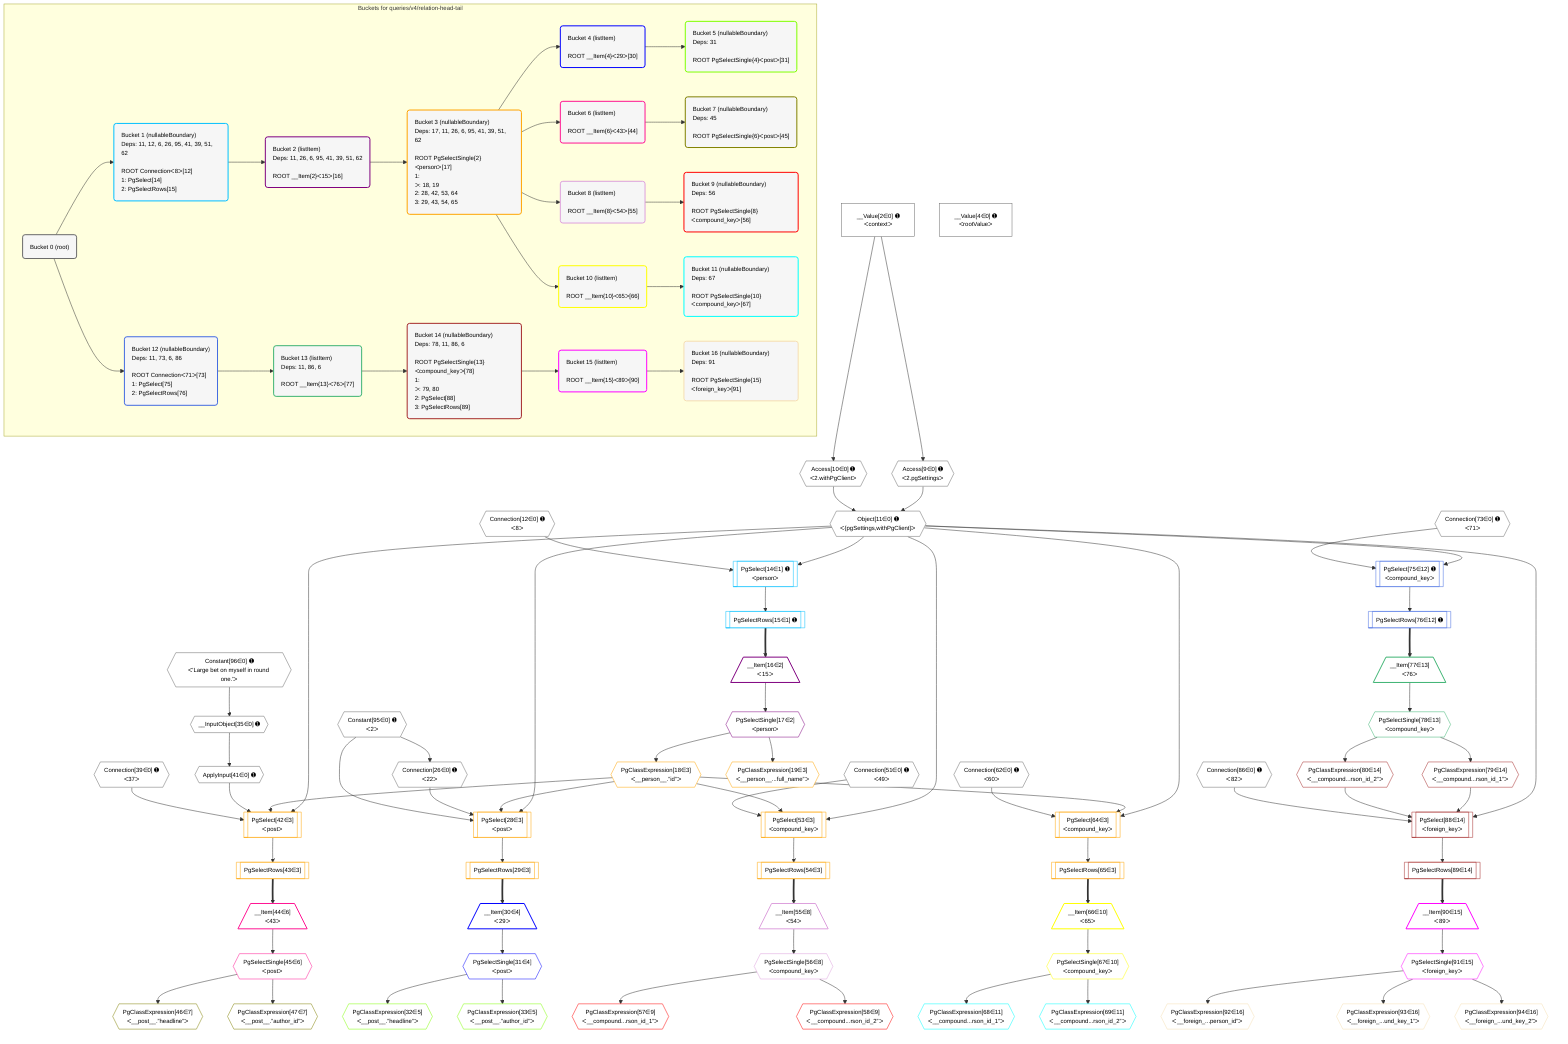 %%{init: {'themeVariables': { 'fontSize': '12px'}}}%%
graph TD
    classDef path fill:#eee,stroke:#000,color:#000
    classDef plan fill:#fff,stroke-width:1px,color:#000
    classDef itemplan fill:#fff,stroke-width:2px,color:#000
    classDef unbatchedplan fill:#dff,stroke-width:1px,color:#000
    classDef sideeffectplan fill:#fcc,stroke-width:2px,color:#000
    classDef bucket fill:#f6f6f6,color:#000,stroke-width:2px,text-align:left


    %% plan dependencies
    Connection12{{"Connection[12∈0] ➊<br />ᐸ8ᐳ"}}:::plan
    Connection26{{"Connection[26∈0] ➊<br />ᐸ22ᐳ"}}:::plan
    Constant95{{"Constant[95∈0] ➊<br />ᐸ2ᐳ"}}:::plan
    Constant95 --> Connection26
    Connection39{{"Connection[39∈0] ➊<br />ᐸ37ᐳ"}}:::plan
    Connection51{{"Connection[51∈0] ➊<br />ᐸ49ᐳ"}}:::plan
    Connection62{{"Connection[62∈0] ➊<br />ᐸ60ᐳ"}}:::plan
    Connection73{{"Connection[73∈0] ➊<br />ᐸ71ᐳ"}}:::plan
    Connection86{{"Connection[86∈0] ➊<br />ᐸ82ᐳ"}}:::plan
    Object11{{"Object[11∈0] ➊<br />ᐸ{pgSettings,withPgClient}ᐳ"}}:::plan
    Access9{{"Access[9∈0] ➊<br />ᐸ2.pgSettingsᐳ"}}:::plan
    Access10{{"Access[10∈0] ➊<br />ᐸ2.withPgClientᐳ"}}:::plan
    Access9 & Access10 --> Object11
    __InputObject35{{"__InputObject[35∈0] ➊"}}:::plan
    Constant96{{"Constant[96∈0] ➊<br />ᐸ'Large bet on myself in round one.'ᐳ"}}:::plan
    Constant96 --> __InputObject35
    __Value2["__Value[2∈0] ➊<br />ᐸcontextᐳ"]:::plan
    __Value2 --> Access9
    __Value2 --> Access10
    ApplyInput41{{"ApplyInput[41∈0] ➊"}}:::plan
    __InputObject35 --> ApplyInput41
    __Value4["__Value[4∈0] ➊<br />ᐸrootValueᐳ"]:::plan
    PgSelect14[["PgSelect[14∈1] ➊<br />ᐸpersonᐳ"]]:::plan
    Object11 & Connection12 --> PgSelect14
    PgSelectRows15[["PgSelectRows[15∈1] ➊"]]:::plan
    PgSelect14 --> PgSelectRows15
    __Item16[/"__Item[16∈2]<br />ᐸ15ᐳ"\]:::itemplan
    PgSelectRows15 ==> __Item16
    PgSelectSingle17{{"PgSelectSingle[17∈2]<br />ᐸpersonᐳ"}}:::plan
    __Item16 --> PgSelectSingle17
    PgSelect42[["PgSelect[42∈3]<br />ᐸpostᐳ"]]:::plan
    PgClassExpression18{{"PgClassExpression[18∈3]<br />ᐸ__person__.”id”ᐳ"}}:::plan
    Object11 & PgClassExpression18 & ApplyInput41 & Connection39 --> PgSelect42
    PgSelect28[["PgSelect[28∈3]<br />ᐸpostᐳ"]]:::plan
    Object11 & PgClassExpression18 & Connection26 & Constant95 --> PgSelect28
    PgSelect53[["PgSelect[53∈3]<br />ᐸcompound_keyᐳ"]]:::plan
    Object11 & PgClassExpression18 & Connection51 --> PgSelect53
    PgSelect64[["PgSelect[64∈3]<br />ᐸcompound_keyᐳ"]]:::plan
    Object11 & PgClassExpression18 & Connection62 --> PgSelect64
    PgSelectSingle17 --> PgClassExpression18
    PgClassExpression19{{"PgClassExpression[19∈3]<br />ᐸ__person__...full_name”ᐳ"}}:::plan
    PgSelectSingle17 --> PgClassExpression19
    PgSelectRows29[["PgSelectRows[29∈3]"]]:::plan
    PgSelect28 --> PgSelectRows29
    PgSelectRows43[["PgSelectRows[43∈3]"]]:::plan
    PgSelect42 --> PgSelectRows43
    PgSelectRows54[["PgSelectRows[54∈3]"]]:::plan
    PgSelect53 --> PgSelectRows54
    PgSelectRows65[["PgSelectRows[65∈3]"]]:::plan
    PgSelect64 --> PgSelectRows65
    __Item30[/"__Item[30∈4]<br />ᐸ29ᐳ"\]:::itemplan
    PgSelectRows29 ==> __Item30
    PgSelectSingle31{{"PgSelectSingle[31∈4]<br />ᐸpostᐳ"}}:::plan
    __Item30 --> PgSelectSingle31
    PgClassExpression32{{"PgClassExpression[32∈5]<br />ᐸ__post__.”headline”ᐳ"}}:::plan
    PgSelectSingle31 --> PgClassExpression32
    PgClassExpression33{{"PgClassExpression[33∈5]<br />ᐸ__post__.”author_id”ᐳ"}}:::plan
    PgSelectSingle31 --> PgClassExpression33
    __Item44[/"__Item[44∈6]<br />ᐸ43ᐳ"\]:::itemplan
    PgSelectRows43 ==> __Item44
    PgSelectSingle45{{"PgSelectSingle[45∈6]<br />ᐸpostᐳ"}}:::plan
    __Item44 --> PgSelectSingle45
    PgClassExpression46{{"PgClassExpression[46∈7]<br />ᐸ__post__.”headline”ᐳ"}}:::plan
    PgSelectSingle45 --> PgClassExpression46
    PgClassExpression47{{"PgClassExpression[47∈7]<br />ᐸ__post__.”author_id”ᐳ"}}:::plan
    PgSelectSingle45 --> PgClassExpression47
    __Item55[/"__Item[55∈8]<br />ᐸ54ᐳ"\]:::itemplan
    PgSelectRows54 ==> __Item55
    PgSelectSingle56{{"PgSelectSingle[56∈8]<br />ᐸcompound_keyᐳ"}}:::plan
    __Item55 --> PgSelectSingle56
    PgClassExpression57{{"PgClassExpression[57∈9]<br />ᐸ__compound...rson_id_1”ᐳ"}}:::plan
    PgSelectSingle56 --> PgClassExpression57
    PgClassExpression58{{"PgClassExpression[58∈9]<br />ᐸ__compound...rson_id_2”ᐳ"}}:::plan
    PgSelectSingle56 --> PgClassExpression58
    __Item66[/"__Item[66∈10]<br />ᐸ65ᐳ"\]:::itemplan
    PgSelectRows65 ==> __Item66
    PgSelectSingle67{{"PgSelectSingle[67∈10]<br />ᐸcompound_keyᐳ"}}:::plan
    __Item66 --> PgSelectSingle67
    PgClassExpression68{{"PgClassExpression[68∈11]<br />ᐸ__compound...rson_id_1”ᐳ"}}:::plan
    PgSelectSingle67 --> PgClassExpression68
    PgClassExpression69{{"PgClassExpression[69∈11]<br />ᐸ__compound...rson_id_2”ᐳ"}}:::plan
    PgSelectSingle67 --> PgClassExpression69
    PgSelect75[["PgSelect[75∈12] ➊<br />ᐸcompound_keyᐳ"]]:::plan
    Object11 & Connection73 --> PgSelect75
    PgSelectRows76[["PgSelectRows[76∈12] ➊"]]:::plan
    PgSelect75 --> PgSelectRows76
    __Item77[/"__Item[77∈13]<br />ᐸ76ᐳ"\]:::itemplan
    PgSelectRows76 ==> __Item77
    PgSelectSingle78{{"PgSelectSingle[78∈13]<br />ᐸcompound_keyᐳ"}}:::plan
    __Item77 --> PgSelectSingle78
    PgSelect88[["PgSelect[88∈14]<br />ᐸforeign_keyᐳ"]]:::plan
    PgClassExpression79{{"PgClassExpression[79∈14]<br />ᐸ__compound...rson_id_1”ᐳ"}}:::plan
    PgClassExpression80{{"PgClassExpression[80∈14]<br />ᐸ__compound...rson_id_2”ᐳ"}}:::plan
    Object11 & PgClassExpression79 & PgClassExpression80 & Connection86 --> PgSelect88
    PgSelectSingle78 --> PgClassExpression79
    PgSelectSingle78 --> PgClassExpression80
    PgSelectRows89[["PgSelectRows[89∈14]"]]:::plan
    PgSelect88 --> PgSelectRows89
    __Item90[/"__Item[90∈15]<br />ᐸ89ᐳ"\]:::itemplan
    PgSelectRows89 ==> __Item90
    PgSelectSingle91{{"PgSelectSingle[91∈15]<br />ᐸforeign_keyᐳ"}}:::plan
    __Item90 --> PgSelectSingle91
    PgClassExpression92{{"PgClassExpression[92∈16]<br />ᐸ__foreign_...person_id”ᐳ"}}:::plan
    PgSelectSingle91 --> PgClassExpression92
    PgClassExpression93{{"PgClassExpression[93∈16]<br />ᐸ__foreign_...und_key_1”ᐳ"}}:::plan
    PgSelectSingle91 --> PgClassExpression93
    PgClassExpression94{{"PgClassExpression[94∈16]<br />ᐸ__foreign_...und_key_2”ᐳ"}}:::plan
    PgSelectSingle91 --> PgClassExpression94

    %% define steps

    subgraph "Buckets for queries/v4/relation-head-tail"
    Bucket0("Bucket 0 (root)"):::bucket
    classDef bucket0 stroke:#696969
    class Bucket0,__Value2,__Value4,Access9,Access10,Object11,Connection12,Connection26,__InputObject35,Connection39,ApplyInput41,Connection51,Connection62,Connection73,Connection86,Constant95,Constant96 bucket0
    Bucket1("Bucket 1 (nullableBoundary)<br />Deps: 11, 12, 6, 26, 95, 41, 39, 51, 62<br /><br />ROOT Connectionᐸ8ᐳ[12]<br />1: PgSelect[14]<br />2: PgSelectRows[15]"):::bucket
    classDef bucket1 stroke:#00bfff
    class Bucket1,PgSelect14,PgSelectRows15 bucket1
    Bucket2("Bucket 2 (listItem)<br />Deps: 11, 26, 6, 95, 41, 39, 51, 62<br /><br />ROOT __Item{2}ᐸ15ᐳ[16]"):::bucket
    classDef bucket2 stroke:#7f007f
    class Bucket2,__Item16,PgSelectSingle17 bucket2
    Bucket3("Bucket 3 (nullableBoundary)<br />Deps: 17, 11, 26, 6, 95, 41, 39, 51, 62<br /><br />ROOT PgSelectSingle{2}ᐸpersonᐳ[17]<br />1: <br />ᐳ: 18, 19<br />2: 28, 42, 53, 64<br />3: 29, 43, 54, 65"):::bucket
    classDef bucket3 stroke:#ffa500
    class Bucket3,PgClassExpression18,PgClassExpression19,PgSelect28,PgSelectRows29,PgSelect42,PgSelectRows43,PgSelect53,PgSelectRows54,PgSelect64,PgSelectRows65 bucket3
    Bucket4("Bucket 4 (listItem)<br /><br />ROOT __Item{4}ᐸ29ᐳ[30]"):::bucket
    classDef bucket4 stroke:#0000ff
    class Bucket4,__Item30,PgSelectSingle31 bucket4
    Bucket5("Bucket 5 (nullableBoundary)<br />Deps: 31<br /><br />ROOT PgSelectSingle{4}ᐸpostᐳ[31]"):::bucket
    classDef bucket5 stroke:#7fff00
    class Bucket5,PgClassExpression32,PgClassExpression33 bucket5
    Bucket6("Bucket 6 (listItem)<br /><br />ROOT __Item{6}ᐸ43ᐳ[44]"):::bucket
    classDef bucket6 stroke:#ff1493
    class Bucket6,__Item44,PgSelectSingle45 bucket6
    Bucket7("Bucket 7 (nullableBoundary)<br />Deps: 45<br /><br />ROOT PgSelectSingle{6}ᐸpostᐳ[45]"):::bucket
    classDef bucket7 stroke:#808000
    class Bucket7,PgClassExpression46,PgClassExpression47 bucket7
    Bucket8("Bucket 8 (listItem)<br /><br />ROOT __Item{8}ᐸ54ᐳ[55]"):::bucket
    classDef bucket8 stroke:#dda0dd
    class Bucket8,__Item55,PgSelectSingle56 bucket8
    Bucket9("Bucket 9 (nullableBoundary)<br />Deps: 56<br /><br />ROOT PgSelectSingle{8}ᐸcompound_keyᐳ[56]"):::bucket
    classDef bucket9 stroke:#ff0000
    class Bucket9,PgClassExpression57,PgClassExpression58 bucket9
    Bucket10("Bucket 10 (listItem)<br /><br />ROOT __Item{10}ᐸ65ᐳ[66]"):::bucket
    classDef bucket10 stroke:#ffff00
    class Bucket10,__Item66,PgSelectSingle67 bucket10
    Bucket11("Bucket 11 (nullableBoundary)<br />Deps: 67<br /><br />ROOT PgSelectSingle{10}ᐸcompound_keyᐳ[67]"):::bucket
    classDef bucket11 stroke:#00ffff
    class Bucket11,PgClassExpression68,PgClassExpression69 bucket11
    Bucket12("Bucket 12 (nullableBoundary)<br />Deps: 11, 73, 6, 86<br /><br />ROOT Connectionᐸ71ᐳ[73]<br />1: PgSelect[75]<br />2: PgSelectRows[76]"):::bucket
    classDef bucket12 stroke:#4169e1
    class Bucket12,PgSelect75,PgSelectRows76 bucket12
    Bucket13("Bucket 13 (listItem)<br />Deps: 11, 86, 6<br /><br />ROOT __Item{13}ᐸ76ᐳ[77]"):::bucket
    classDef bucket13 stroke:#3cb371
    class Bucket13,__Item77,PgSelectSingle78 bucket13
    Bucket14("Bucket 14 (nullableBoundary)<br />Deps: 78, 11, 86, 6<br /><br />ROOT PgSelectSingle{13}ᐸcompound_keyᐳ[78]<br />1: <br />ᐳ: 79, 80<br />2: PgSelect[88]<br />3: PgSelectRows[89]"):::bucket
    classDef bucket14 stroke:#a52a2a
    class Bucket14,PgClassExpression79,PgClassExpression80,PgSelect88,PgSelectRows89 bucket14
    Bucket15("Bucket 15 (listItem)<br /><br />ROOT __Item{15}ᐸ89ᐳ[90]"):::bucket
    classDef bucket15 stroke:#ff00ff
    class Bucket15,__Item90,PgSelectSingle91 bucket15
    Bucket16("Bucket 16 (nullableBoundary)<br />Deps: 91<br /><br />ROOT PgSelectSingle{15}ᐸforeign_keyᐳ[91]"):::bucket
    classDef bucket16 stroke:#f5deb3
    class Bucket16,PgClassExpression92,PgClassExpression93,PgClassExpression94 bucket16
    Bucket0 --> Bucket1 & Bucket12
    Bucket1 --> Bucket2
    Bucket2 --> Bucket3
    Bucket3 --> Bucket4 & Bucket6 & Bucket8 & Bucket10
    Bucket4 --> Bucket5
    Bucket6 --> Bucket7
    Bucket8 --> Bucket9
    Bucket10 --> Bucket11
    Bucket12 --> Bucket13
    Bucket13 --> Bucket14
    Bucket14 --> Bucket15
    Bucket15 --> Bucket16
    end